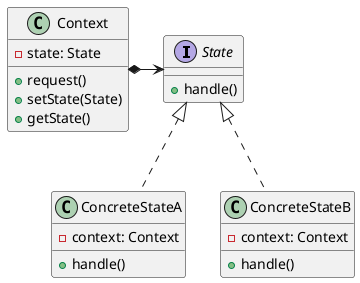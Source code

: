 @startuml state

interface State {
  + handle()
}

class ConcreteStateA {
  - context: Context
  + handle()
}

class ConcreteStateB {
  - context: Context
  + handle()
}

class Context {
  - state: State
  + request()
  + setState(State)
  + getState()
}

State <|.. ConcreteStateA
State <|.. ConcreteStateB
Context *-right-> State


@enduml